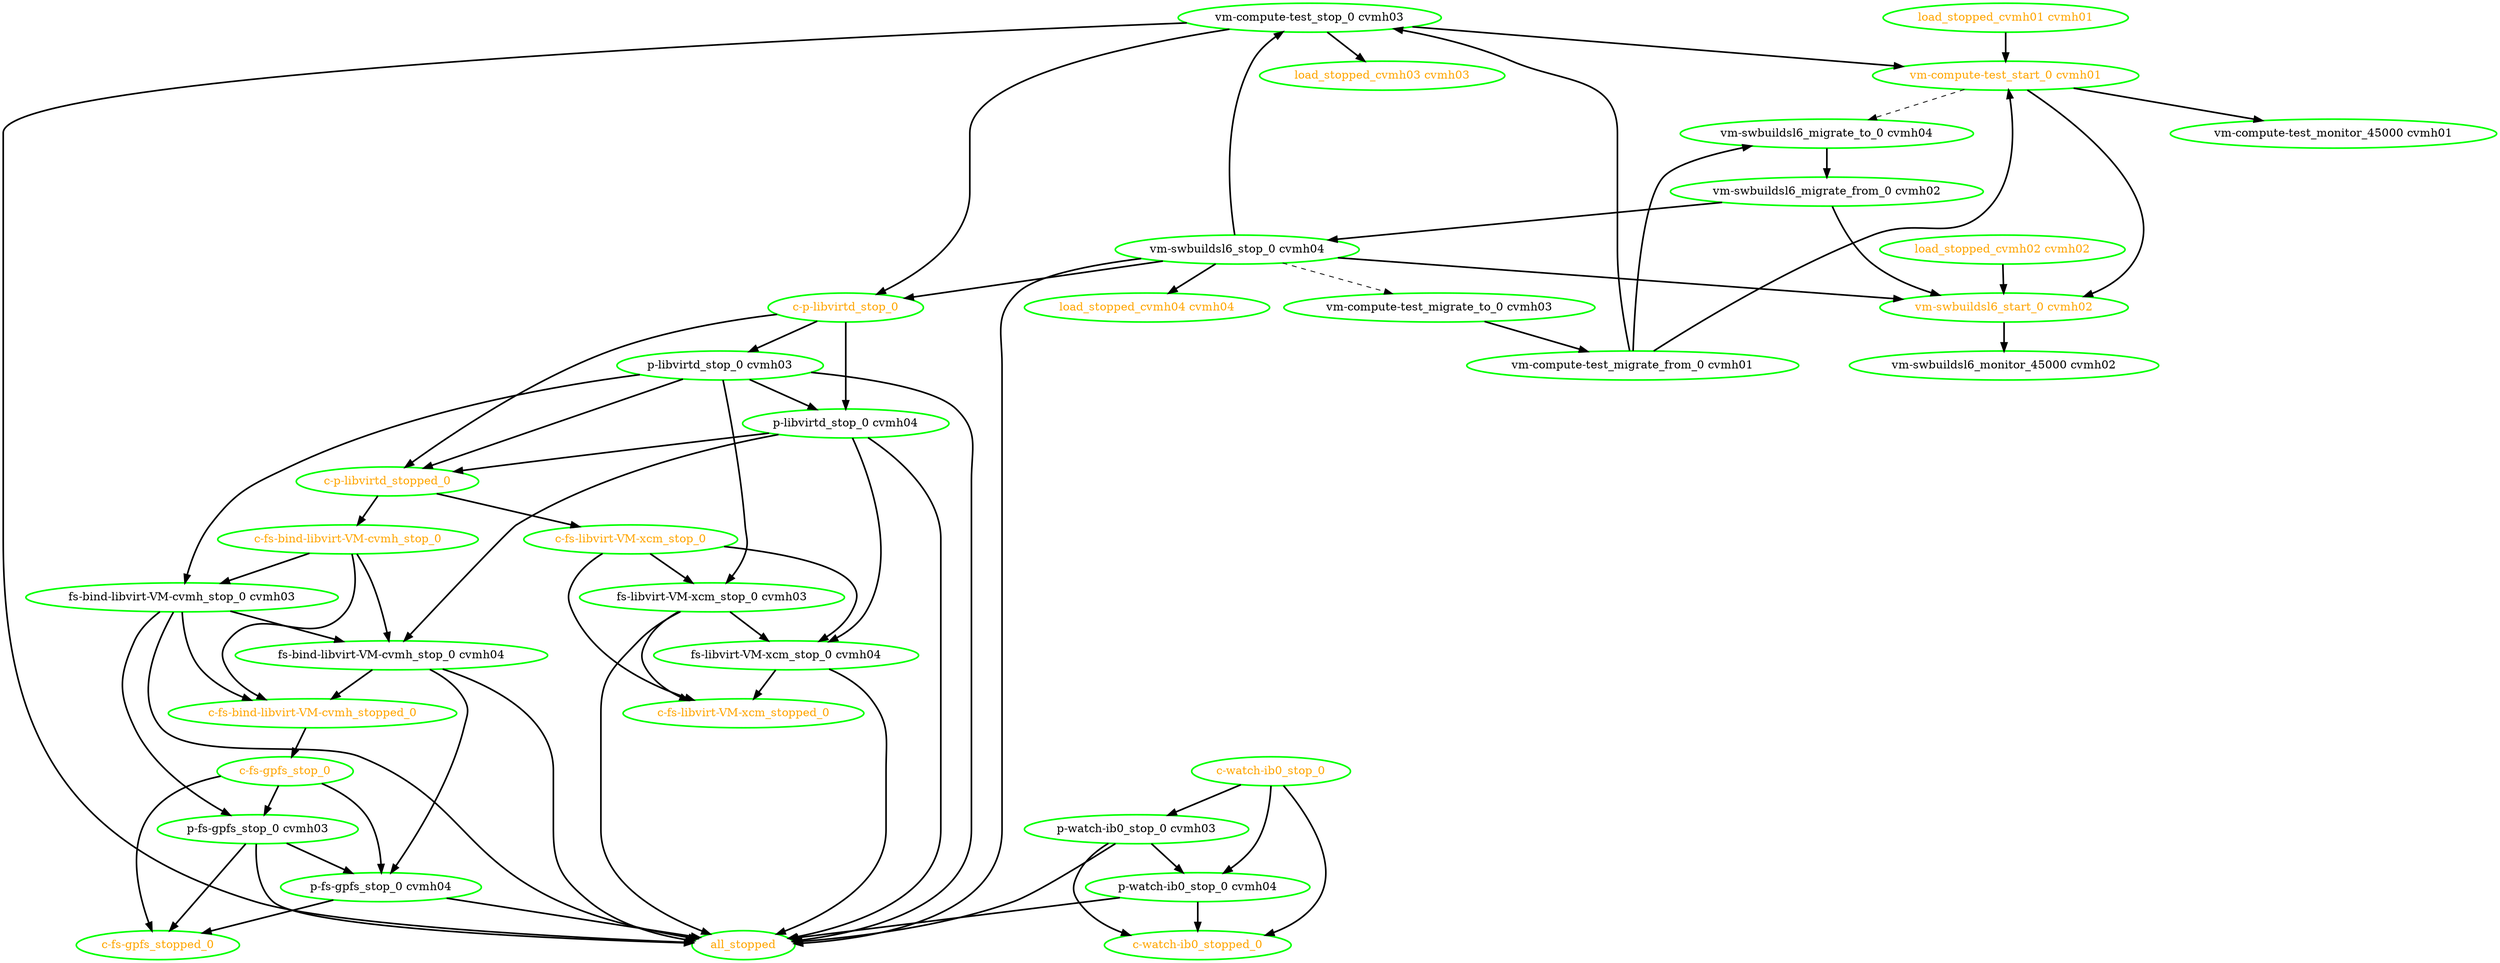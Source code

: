 digraph "g" {
"all_stopped" [ style=bold color="green" fontcolor="orange"]
"c-fs-bind-libvirt-VM-cvmh_stop_0" -> "c-fs-bind-libvirt-VM-cvmh_stopped_0" [ style = bold]
"c-fs-bind-libvirt-VM-cvmh_stop_0" -> "fs-bind-libvirt-VM-cvmh_stop_0 cvmh03" [ style = bold]
"c-fs-bind-libvirt-VM-cvmh_stop_0" -> "fs-bind-libvirt-VM-cvmh_stop_0 cvmh04" [ style = bold]
"c-fs-bind-libvirt-VM-cvmh_stop_0" [ style=bold color="green" fontcolor="orange"]
"c-fs-bind-libvirt-VM-cvmh_stopped_0" -> "c-fs-gpfs_stop_0" [ style = bold]
"c-fs-bind-libvirt-VM-cvmh_stopped_0" [ style=bold color="green" fontcolor="orange"]
"c-fs-gpfs_stop_0" -> "c-fs-gpfs_stopped_0" [ style = bold]
"c-fs-gpfs_stop_0" -> "p-fs-gpfs_stop_0 cvmh03" [ style = bold]
"c-fs-gpfs_stop_0" -> "p-fs-gpfs_stop_0 cvmh04" [ style = bold]
"c-fs-gpfs_stop_0" [ style=bold color="green" fontcolor="orange"]
"c-fs-gpfs_stopped_0" [ style=bold color="green" fontcolor="orange"]
"c-fs-libvirt-VM-xcm_stop_0" -> "c-fs-libvirt-VM-xcm_stopped_0" [ style = bold]
"c-fs-libvirt-VM-xcm_stop_0" -> "fs-libvirt-VM-xcm_stop_0 cvmh03" [ style = bold]
"c-fs-libvirt-VM-xcm_stop_0" -> "fs-libvirt-VM-xcm_stop_0 cvmh04" [ style = bold]
"c-fs-libvirt-VM-xcm_stop_0" [ style=bold color="green" fontcolor="orange"]
"c-fs-libvirt-VM-xcm_stopped_0" [ style=bold color="green" fontcolor="orange"]
"c-p-libvirtd_stop_0" -> "c-p-libvirtd_stopped_0" [ style = bold]
"c-p-libvirtd_stop_0" -> "p-libvirtd_stop_0 cvmh03" [ style = bold]
"c-p-libvirtd_stop_0" -> "p-libvirtd_stop_0 cvmh04" [ style = bold]
"c-p-libvirtd_stop_0" [ style=bold color="green" fontcolor="orange"]
"c-p-libvirtd_stopped_0" -> "c-fs-bind-libvirt-VM-cvmh_stop_0" [ style = bold]
"c-p-libvirtd_stopped_0" -> "c-fs-libvirt-VM-xcm_stop_0" [ style = bold]
"c-p-libvirtd_stopped_0" [ style=bold color="green" fontcolor="orange"]
"c-watch-ib0_stop_0" -> "c-watch-ib0_stopped_0" [ style = bold]
"c-watch-ib0_stop_0" -> "p-watch-ib0_stop_0 cvmh03" [ style = bold]
"c-watch-ib0_stop_0" -> "p-watch-ib0_stop_0 cvmh04" [ style = bold]
"c-watch-ib0_stop_0" [ style=bold color="green" fontcolor="orange"]
"c-watch-ib0_stopped_0" [ style=bold color="green" fontcolor="orange"]
"fs-bind-libvirt-VM-cvmh_stop_0 cvmh03" -> "all_stopped" [ style = bold]
"fs-bind-libvirt-VM-cvmh_stop_0 cvmh03" -> "c-fs-bind-libvirt-VM-cvmh_stopped_0" [ style = bold]
"fs-bind-libvirt-VM-cvmh_stop_0 cvmh03" -> "fs-bind-libvirt-VM-cvmh_stop_0 cvmh04" [ style = bold]
"fs-bind-libvirt-VM-cvmh_stop_0 cvmh03" -> "p-fs-gpfs_stop_0 cvmh03" [ style = bold]
"fs-bind-libvirt-VM-cvmh_stop_0 cvmh03" [ style=bold color="green" fontcolor="black"]
"fs-bind-libvirt-VM-cvmh_stop_0 cvmh04" -> "all_stopped" [ style = bold]
"fs-bind-libvirt-VM-cvmh_stop_0 cvmh04" -> "c-fs-bind-libvirt-VM-cvmh_stopped_0" [ style = bold]
"fs-bind-libvirt-VM-cvmh_stop_0 cvmh04" -> "p-fs-gpfs_stop_0 cvmh04" [ style = bold]
"fs-bind-libvirt-VM-cvmh_stop_0 cvmh04" [ style=bold color="green" fontcolor="black"]
"fs-libvirt-VM-xcm_stop_0 cvmh03" -> "all_stopped" [ style = bold]
"fs-libvirt-VM-xcm_stop_0 cvmh03" -> "c-fs-libvirt-VM-xcm_stopped_0" [ style = bold]
"fs-libvirt-VM-xcm_stop_0 cvmh03" -> "fs-libvirt-VM-xcm_stop_0 cvmh04" [ style = bold]
"fs-libvirt-VM-xcm_stop_0 cvmh03" [ style=bold color="green" fontcolor="black"]
"fs-libvirt-VM-xcm_stop_0 cvmh04" -> "all_stopped" [ style = bold]
"fs-libvirt-VM-xcm_stop_0 cvmh04" -> "c-fs-libvirt-VM-xcm_stopped_0" [ style = bold]
"fs-libvirt-VM-xcm_stop_0 cvmh04" [ style=bold color="green" fontcolor="black"]
"load_stopped_cvmh01 cvmh01" -> "vm-compute-test_start_0 cvmh01" [ style = bold]
"load_stopped_cvmh01 cvmh01" [ style=bold color="green" fontcolor="orange"]
"load_stopped_cvmh02 cvmh02" -> "vm-swbuildsl6_start_0 cvmh02" [ style = bold]
"load_stopped_cvmh02 cvmh02" [ style=bold color="green" fontcolor="orange"]
"load_stopped_cvmh03 cvmh03" [ style=bold color="green" fontcolor="orange"]
"load_stopped_cvmh04 cvmh04" [ style=bold color="green" fontcolor="orange"]
"p-fs-gpfs_stop_0 cvmh03" -> "all_stopped" [ style = bold]
"p-fs-gpfs_stop_0 cvmh03" -> "c-fs-gpfs_stopped_0" [ style = bold]
"p-fs-gpfs_stop_0 cvmh03" -> "p-fs-gpfs_stop_0 cvmh04" [ style = bold]
"p-fs-gpfs_stop_0 cvmh03" [ style=bold color="green" fontcolor="black"]
"p-fs-gpfs_stop_0 cvmh04" -> "all_stopped" [ style = bold]
"p-fs-gpfs_stop_0 cvmh04" -> "c-fs-gpfs_stopped_0" [ style = bold]
"p-fs-gpfs_stop_0 cvmh04" [ style=bold color="green" fontcolor="black"]
"p-libvirtd_stop_0 cvmh03" -> "all_stopped" [ style = bold]
"p-libvirtd_stop_0 cvmh03" -> "c-p-libvirtd_stopped_0" [ style = bold]
"p-libvirtd_stop_0 cvmh03" -> "fs-bind-libvirt-VM-cvmh_stop_0 cvmh03" [ style = bold]
"p-libvirtd_stop_0 cvmh03" -> "fs-libvirt-VM-xcm_stop_0 cvmh03" [ style = bold]
"p-libvirtd_stop_0 cvmh03" -> "p-libvirtd_stop_0 cvmh04" [ style = bold]
"p-libvirtd_stop_0 cvmh03" [ style=bold color="green" fontcolor="black"]
"p-libvirtd_stop_0 cvmh04" -> "all_stopped" [ style = bold]
"p-libvirtd_stop_0 cvmh04" -> "c-p-libvirtd_stopped_0" [ style = bold]
"p-libvirtd_stop_0 cvmh04" -> "fs-bind-libvirt-VM-cvmh_stop_0 cvmh04" [ style = bold]
"p-libvirtd_stop_0 cvmh04" -> "fs-libvirt-VM-xcm_stop_0 cvmh04" [ style = bold]
"p-libvirtd_stop_0 cvmh04" [ style=bold color="green" fontcolor="black"]
"p-watch-ib0_stop_0 cvmh03" -> "all_stopped" [ style = bold]
"p-watch-ib0_stop_0 cvmh03" -> "c-watch-ib0_stopped_0" [ style = bold]
"p-watch-ib0_stop_0 cvmh03" -> "p-watch-ib0_stop_0 cvmh04" [ style = bold]
"p-watch-ib0_stop_0 cvmh03" [ style=bold color="green" fontcolor="black"]
"p-watch-ib0_stop_0 cvmh04" -> "all_stopped" [ style = bold]
"p-watch-ib0_stop_0 cvmh04" -> "c-watch-ib0_stopped_0" [ style = bold]
"p-watch-ib0_stop_0 cvmh04" [ style=bold color="green" fontcolor="black"]
"vm-compute-test_migrate_from_0 cvmh01" -> "vm-compute-test_start_0 cvmh01" [ style = bold]
"vm-compute-test_migrate_from_0 cvmh01" -> "vm-compute-test_stop_0 cvmh03" [ style = bold]
"vm-compute-test_migrate_from_0 cvmh01" -> "vm-swbuildsl6_migrate_to_0 cvmh04" [ style = bold]
"vm-compute-test_migrate_from_0 cvmh01" [ style=bold color="green" fontcolor="black"]
"vm-compute-test_migrate_to_0 cvmh03" -> "vm-compute-test_migrate_from_0 cvmh01" [ style = bold]
"vm-compute-test_migrate_to_0 cvmh03" [ style=bold color="green" fontcolor="black"]
"vm-compute-test_monitor_45000 cvmh01" [ style=bold color="green" fontcolor="black"]
"vm-compute-test_start_0 cvmh01" -> "vm-compute-test_monitor_45000 cvmh01" [ style = bold]
"vm-compute-test_start_0 cvmh01" -> "vm-swbuildsl6_migrate_to_0 cvmh04" [ style = dashed]
"vm-compute-test_start_0 cvmh01" -> "vm-swbuildsl6_start_0 cvmh02" [ style = bold]
"vm-compute-test_start_0 cvmh01" [ style=bold color="green" fontcolor="orange"]
"vm-compute-test_stop_0 cvmh03" -> "all_stopped" [ style = bold]
"vm-compute-test_stop_0 cvmh03" -> "c-p-libvirtd_stop_0" [ style = bold]
"vm-compute-test_stop_0 cvmh03" -> "load_stopped_cvmh03 cvmh03" [ style = bold]
"vm-compute-test_stop_0 cvmh03" -> "vm-compute-test_start_0 cvmh01" [ style = bold]
"vm-compute-test_stop_0 cvmh03" [ style=bold color="green" fontcolor="black"]
"vm-swbuildsl6_migrate_from_0 cvmh02" -> "vm-swbuildsl6_start_0 cvmh02" [ style = bold]
"vm-swbuildsl6_migrate_from_0 cvmh02" -> "vm-swbuildsl6_stop_0 cvmh04" [ style = bold]
"vm-swbuildsl6_migrate_from_0 cvmh02" [ style=bold color="green" fontcolor="black"]
"vm-swbuildsl6_migrate_to_0 cvmh04" -> "vm-swbuildsl6_migrate_from_0 cvmh02" [ style = bold]
"vm-swbuildsl6_migrate_to_0 cvmh04" [ style=bold color="green" fontcolor="black"]
"vm-swbuildsl6_monitor_45000 cvmh02" [ style=bold color="green" fontcolor="black"]
"vm-swbuildsl6_start_0 cvmh02" -> "vm-swbuildsl6_monitor_45000 cvmh02" [ style = bold]
"vm-swbuildsl6_start_0 cvmh02" [ style=bold color="green" fontcolor="orange"]
"vm-swbuildsl6_stop_0 cvmh04" -> "all_stopped" [ style = bold]
"vm-swbuildsl6_stop_0 cvmh04" -> "c-p-libvirtd_stop_0" [ style = bold]
"vm-swbuildsl6_stop_0 cvmh04" -> "load_stopped_cvmh04 cvmh04" [ style = bold]
"vm-swbuildsl6_stop_0 cvmh04" -> "vm-compute-test_migrate_to_0 cvmh03" [ style = dashed]
"vm-swbuildsl6_stop_0 cvmh04" -> "vm-compute-test_stop_0 cvmh03" [ style = bold]
"vm-swbuildsl6_stop_0 cvmh04" -> "vm-swbuildsl6_start_0 cvmh02" [ style = bold]
"vm-swbuildsl6_stop_0 cvmh04" [ style=bold color="green" fontcolor="black"]
}
